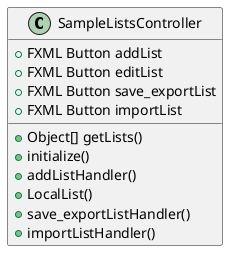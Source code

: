 @startuml
class SampleListsController{
    +FXML Button addList
    +FXML Button editList
    +FXML Button save_exportList
    +FXML Button importList
    +Object[] getLists()
    +initialize()
    +addListHandler()
    +LocalList()
    +save_exportListHandler()
    +importListHandler()
}
@enduml